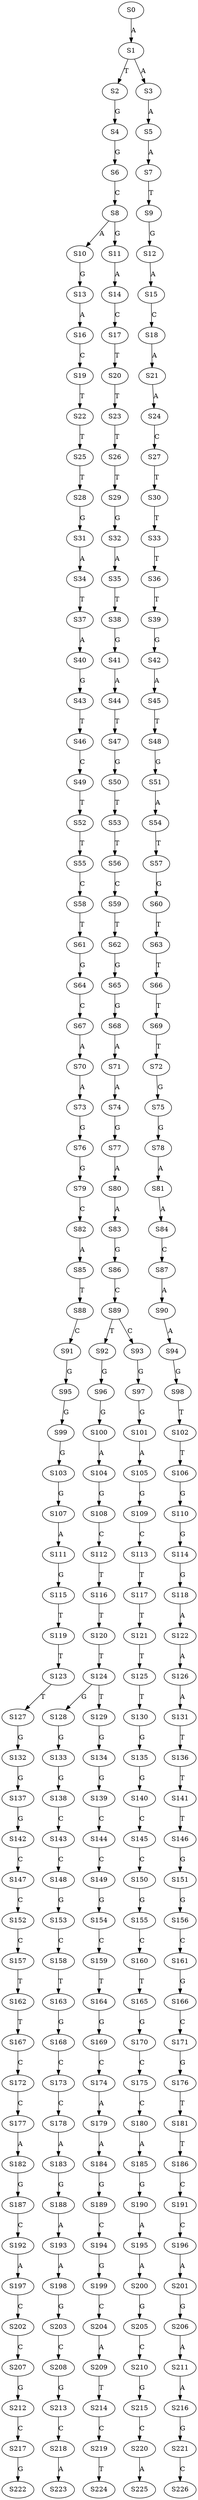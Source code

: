 strict digraph  {
	S0 -> S1 [ label = A ];
	S1 -> S2 [ label = T ];
	S1 -> S3 [ label = A ];
	S2 -> S4 [ label = G ];
	S3 -> S5 [ label = A ];
	S4 -> S6 [ label = G ];
	S5 -> S7 [ label = A ];
	S6 -> S8 [ label = C ];
	S7 -> S9 [ label = T ];
	S8 -> S10 [ label = A ];
	S8 -> S11 [ label = G ];
	S9 -> S12 [ label = G ];
	S10 -> S13 [ label = G ];
	S11 -> S14 [ label = A ];
	S12 -> S15 [ label = A ];
	S13 -> S16 [ label = A ];
	S14 -> S17 [ label = C ];
	S15 -> S18 [ label = C ];
	S16 -> S19 [ label = C ];
	S17 -> S20 [ label = T ];
	S18 -> S21 [ label = A ];
	S19 -> S22 [ label = T ];
	S20 -> S23 [ label = T ];
	S21 -> S24 [ label = A ];
	S22 -> S25 [ label = T ];
	S23 -> S26 [ label = T ];
	S24 -> S27 [ label = C ];
	S25 -> S28 [ label = T ];
	S26 -> S29 [ label = T ];
	S27 -> S30 [ label = T ];
	S28 -> S31 [ label = G ];
	S29 -> S32 [ label = G ];
	S30 -> S33 [ label = T ];
	S31 -> S34 [ label = A ];
	S32 -> S35 [ label = A ];
	S33 -> S36 [ label = T ];
	S34 -> S37 [ label = T ];
	S35 -> S38 [ label = T ];
	S36 -> S39 [ label = T ];
	S37 -> S40 [ label = A ];
	S38 -> S41 [ label = G ];
	S39 -> S42 [ label = G ];
	S40 -> S43 [ label = G ];
	S41 -> S44 [ label = A ];
	S42 -> S45 [ label = A ];
	S43 -> S46 [ label = T ];
	S44 -> S47 [ label = T ];
	S45 -> S48 [ label = T ];
	S46 -> S49 [ label = C ];
	S47 -> S50 [ label = G ];
	S48 -> S51 [ label = G ];
	S49 -> S52 [ label = T ];
	S50 -> S53 [ label = T ];
	S51 -> S54 [ label = A ];
	S52 -> S55 [ label = T ];
	S53 -> S56 [ label = T ];
	S54 -> S57 [ label = T ];
	S55 -> S58 [ label = C ];
	S56 -> S59 [ label = C ];
	S57 -> S60 [ label = G ];
	S58 -> S61 [ label = T ];
	S59 -> S62 [ label = T ];
	S60 -> S63 [ label = T ];
	S61 -> S64 [ label = G ];
	S62 -> S65 [ label = G ];
	S63 -> S66 [ label = T ];
	S64 -> S67 [ label = C ];
	S65 -> S68 [ label = G ];
	S66 -> S69 [ label = T ];
	S67 -> S70 [ label = A ];
	S68 -> S71 [ label = A ];
	S69 -> S72 [ label = T ];
	S70 -> S73 [ label = A ];
	S71 -> S74 [ label = A ];
	S72 -> S75 [ label = G ];
	S73 -> S76 [ label = G ];
	S74 -> S77 [ label = G ];
	S75 -> S78 [ label = G ];
	S76 -> S79 [ label = G ];
	S77 -> S80 [ label = A ];
	S78 -> S81 [ label = A ];
	S79 -> S82 [ label = C ];
	S80 -> S83 [ label = A ];
	S81 -> S84 [ label = A ];
	S82 -> S85 [ label = A ];
	S83 -> S86 [ label = G ];
	S84 -> S87 [ label = C ];
	S85 -> S88 [ label = T ];
	S86 -> S89 [ label = C ];
	S87 -> S90 [ label = A ];
	S88 -> S91 [ label = C ];
	S89 -> S92 [ label = T ];
	S89 -> S93 [ label = C ];
	S90 -> S94 [ label = A ];
	S91 -> S95 [ label = G ];
	S92 -> S96 [ label = G ];
	S93 -> S97 [ label = G ];
	S94 -> S98 [ label = G ];
	S95 -> S99 [ label = G ];
	S96 -> S100 [ label = G ];
	S97 -> S101 [ label = G ];
	S98 -> S102 [ label = T ];
	S99 -> S103 [ label = G ];
	S100 -> S104 [ label = A ];
	S101 -> S105 [ label = A ];
	S102 -> S106 [ label = T ];
	S103 -> S107 [ label = G ];
	S104 -> S108 [ label = G ];
	S105 -> S109 [ label = G ];
	S106 -> S110 [ label = G ];
	S107 -> S111 [ label = A ];
	S108 -> S112 [ label = C ];
	S109 -> S113 [ label = C ];
	S110 -> S114 [ label = G ];
	S111 -> S115 [ label = G ];
	S112 -> S116 [ label = T ];
	S113 -> S117 [ label = T ];
	S114 -> S118 [ label = G ];
	S115 -> S119 [ label = T ];
	S116 -> S120 [ label = T ];
	S117 -> S121 [ label = T ];
	S118 -> S122 [ label = A ];
	S119 -> S123 [ label = T ];
	S120 -> S124 [ label = T ];
	S121 -> S125 [ label = T ];
	S122 -> S126 [ label = A ];
	S123 -> S127 [ label = T ];
	S124 -> S128 [ label = G ];
	S124 -> S129 [ label = T ];
	S125 -> S130 [ label = T ];
	S126 -> S131 [ label = A ];
	S127 -> S132 [ label = G ];
	S128 -> S133 [ label = G ];
	S129 -> S134 [ label = G ];
	S130 -> S135 [ label = G ];
	S131 -> S136 [ label = T ];
	S132 -> S137 [ label = G ];
	S133 -> S138 [ label = G ];
	S134 -> S139 [ label = G ];
	S135 -> S140 [ label = G ];
	S136 -> S141 [ label = T ];
	S137 -> S142 [ label = G ];
	S138 -> S143 [ label = C ];
	S139 -> S144 [ label = C ];
	S140 -> S145 [ label = C ];
	S141 -> S146 [ label = T ];
	S142 -> S147 [ label = C ];
	S143 -> S148 [ label = C ];
	S144 -> S149 [ label = C ];
	S145 -> S150 [ label = C ];
	S146 -> S151 [ label = G ];
	S147 -> S152 [ label = C ];
	S148 -> S153 [ label = G ];
	S149 -> S154 [ label = G ];
	S150 -> S155 [ label = G ];
	S151 -> S156 [ label = G ];
	S152 -> S157 [ label = C ];
	S153 -> S158 [ label = C ];
	S154 -> S159 [ label = C ];
	S155 -> S160 [ label = C ];
	S156 -> S161 [ label = C ];
	S157 -> S162 [ label = T ];
	S158 -> S163 [ label = T ];
	S159 -> S164 [ label = T ];
	S160 -> S165 [ label = T ];
	S161 -> S166 [ label = G ];
	S162 -> S167 [ label = T ];
	S163 -> S168 [ label = G ];
	S164 -> S169 [ label = G ];
	S165 -> S170 [ label = G ];
	S166 -> S171 [ label = C ];
	S167 -> S172 [ label = C ];
	S168 -> S173 [ label = C ];
	S169 -> S174 [ label = C ];
	S170 -> S175 [ label = C ];
	S171 -> S176 [ label = G ];
	S172 -> S177 [ label = C ];
	S173 -> S178 [ label = C ];
	S174 -> S179 [ label = A ];
	S175 -> S180 [ label = C ];
	S176 -> S181 [ label = T ];
	S177 -> S182 [ label = A ];
	S178 -> S183 [ label = A ];
	S179 -> S184 [ label = A ];
	S180 -> S185 [ label = A ];
	S181 -> S186 [ label = T ];
	S182 -> S187 [ label = G ];
	S183 -> S188 [ label = G ];
	S184 -> S189 [ label = G ];
	S185 -> S190 [ label = G ];
	S186 -> S191 [ label = C ];
	S187 -> S192 [ label = C ];
	S188 -> S193 [ label = A ];
	S189 -> S194 [ label = C ];
	S190 -> S195 [ label = A ];
	S191 -> S196 [ label = C ];
	S192 -> S197 [ label = A ];
	S193 -> S198 [ label = A ];
	S194 -> S199 [ label = G ];
	S195 -> S200 [ label = A ];
	S196 -> S201 [ label = A ];
	S197 -> S202 [ label = C ];
	S198 -> S203 [ label = G ];
	S199 -> S204 [ label = C ];
	S200 -> S205 [ label = G ];
	S201 -> S206 [ label = G ];
	S202 -> S207 [ label = C ];
	S203 -> S208 [ label = C ];
	S204 -> S209 [ label = A ];
	S205 -> S210 [ label = C ];
	S206 -> S211 [ label = A ];
	S207 -> S212 [ label = G ];
	S208 -> S213 [ label = G ];
	S209 -> S214 [ label = T ];
	S210 -> S215 [ label = G ];
	S211 -> S216 [ label = A ];
	S212 -> S217 [ label = C ];
	S213 -> S218 [ label = C ];
	S214 -> S219 [ label = C ];
	S215 -> S220 [ label = C ];
	S216 -> S221 [ label = G ];
	S217 -> S222 [ label = G ];
	S218 -> S223 [ label = A ];
	S219 -> S224 [ label = T ];
	S220 -> S225 [ label = A ];
	S221 -> S226 [ label = C ];
}
